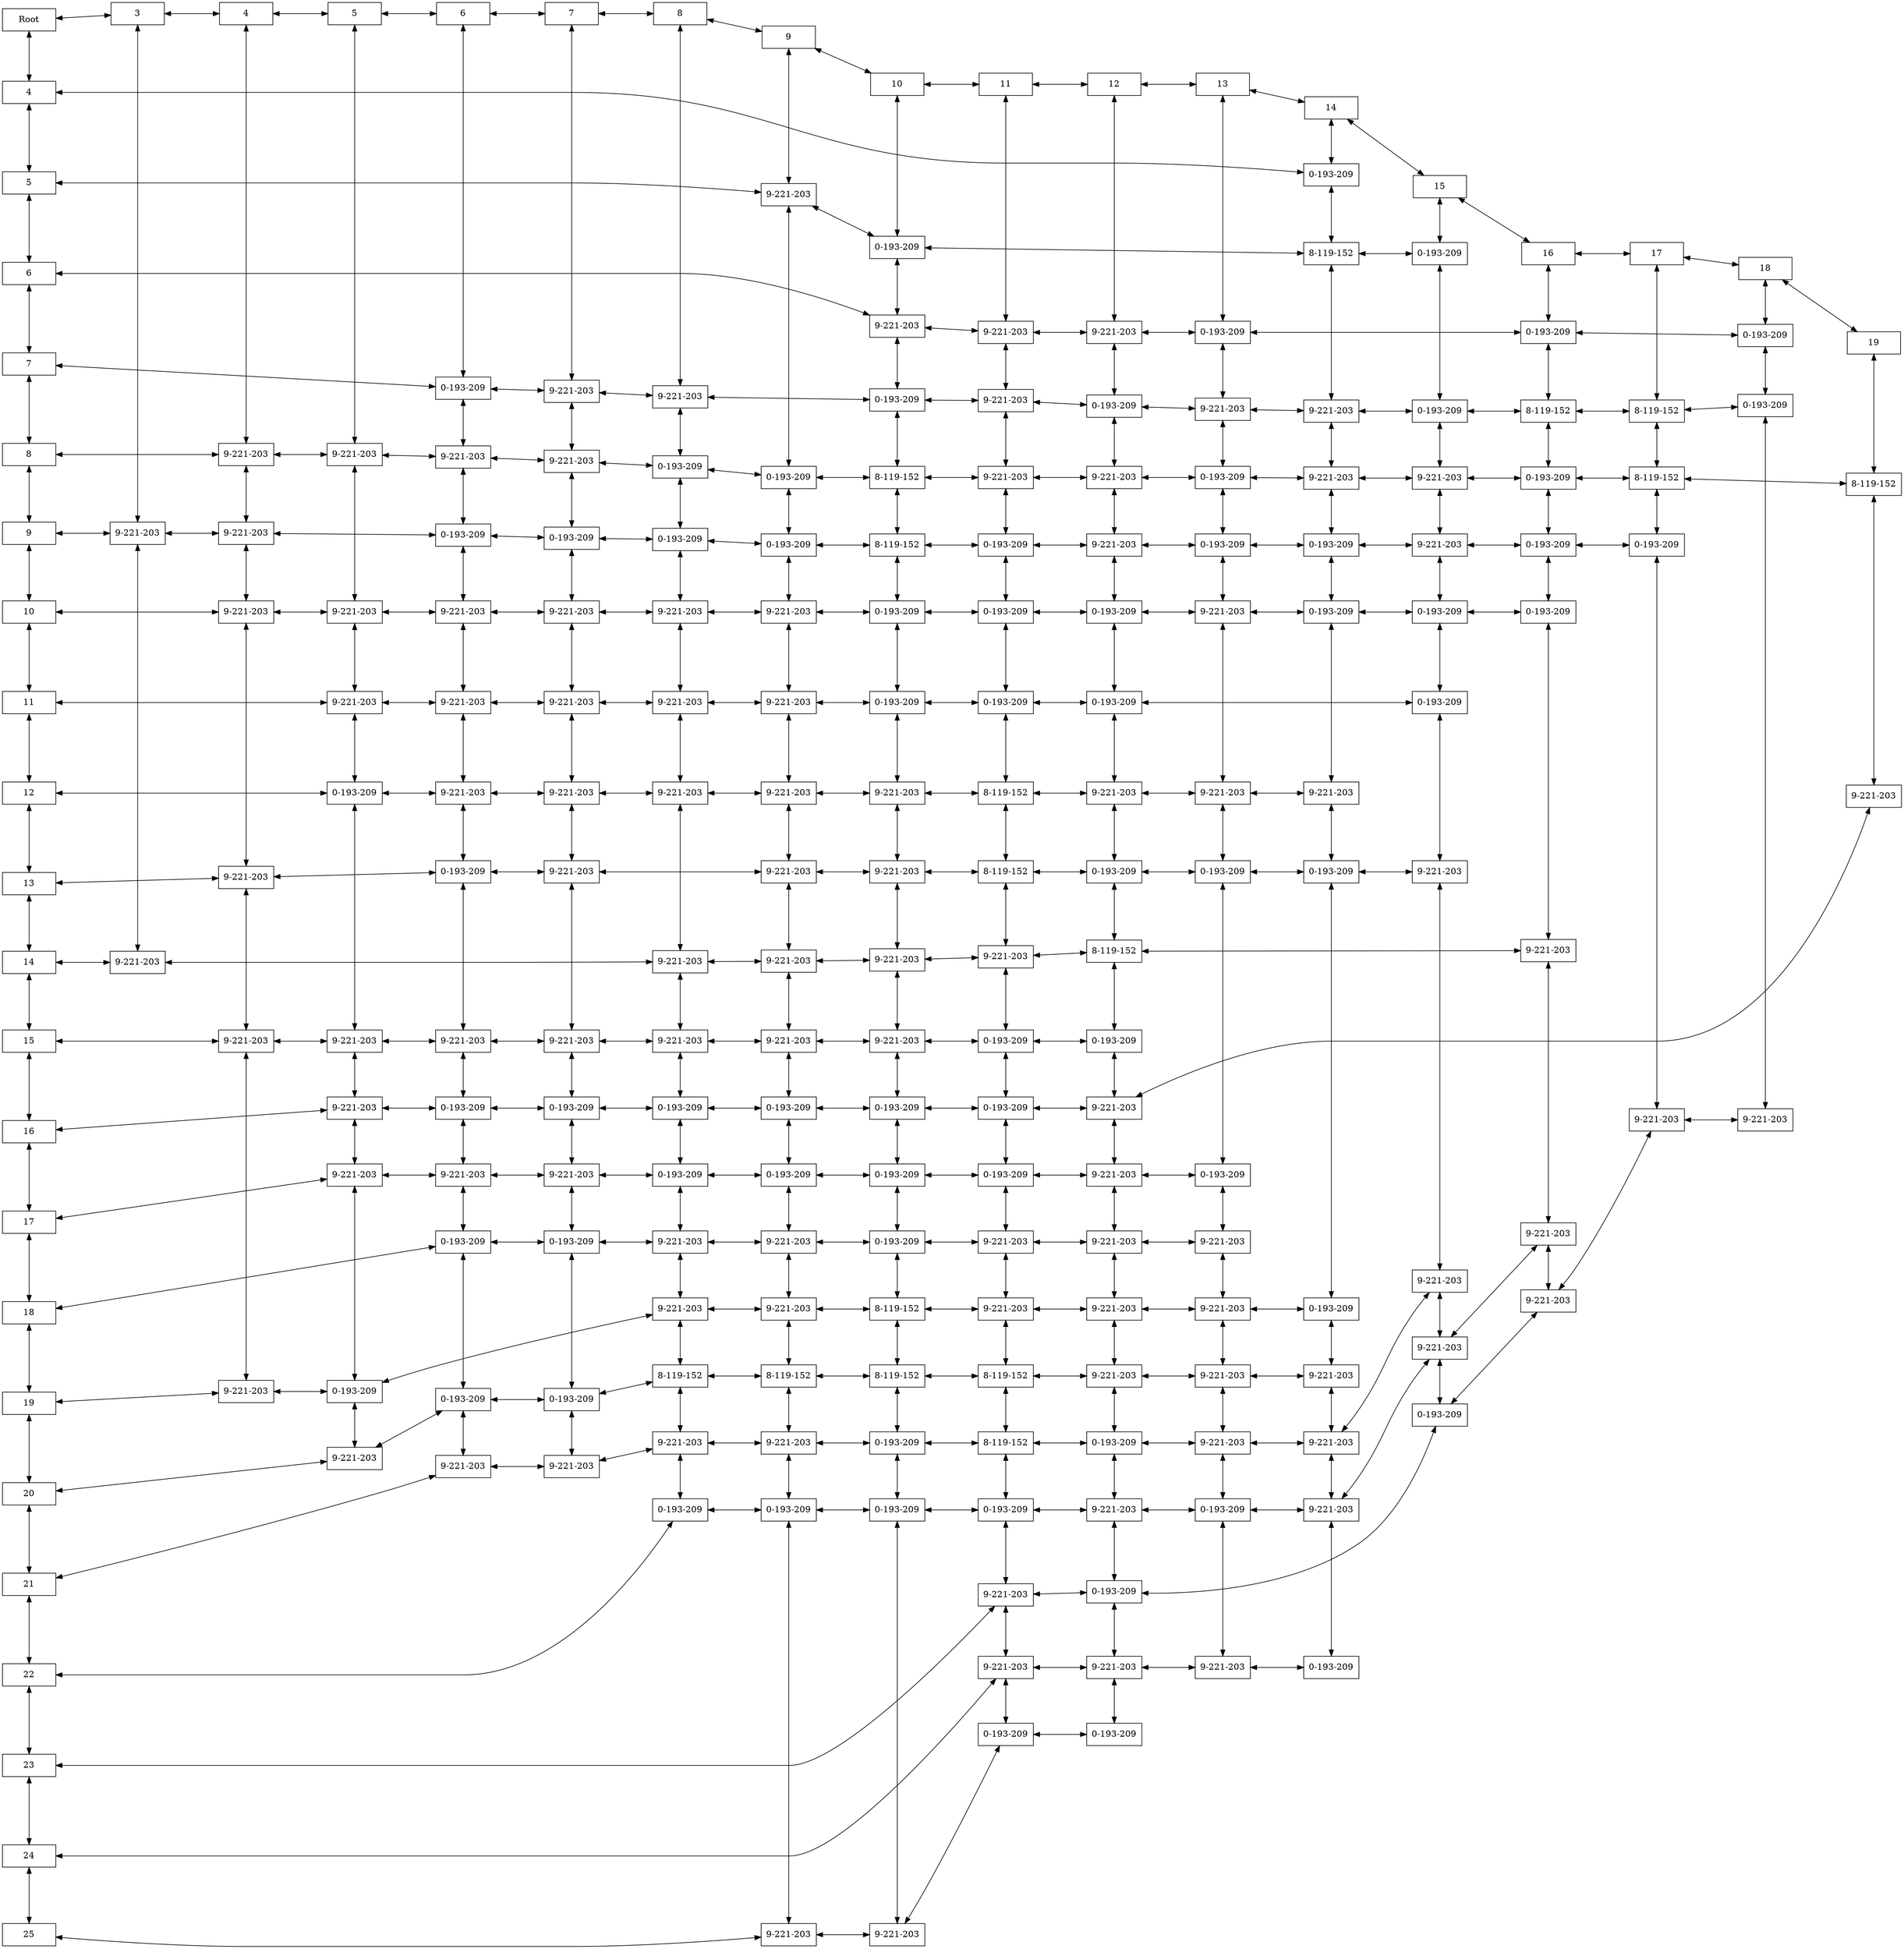 digraph {
node [shape = rectangle, height=0.5, width=1.2];
graph [nodesep = 1];
rankdir=LR;
ranksep = "1.2 equally"
"0-0"[label="Root"];
"0-3"[label="3"];
"0-4"[label="4"];
"0-5"[label="5"];
"0-6"[label="6"];
"0-7"[label="7"];
"0-8"[label="8"];
"0-9"[label="9"];
"0-10"[label="10"];
"0-11"[label="11"];
"0-12"[label="12"];
"0-13"[label="13"];
"0-14"[label="14"];
"0-15"[label="15"];
"0-16"[label="16"];
"0-17"[label="17"];
"0-18"[label="18"];
"0-19"[label="19"];
"4-0"[label="4"];
"4-14"[label="0-193-209"];
"5-0"[label="5"];
"5-9"[label="9-221-203"];
"5-10"[label="0-193-209"];
"5-14"[label="8-119-152"];
"5-15"[label="0-193-209"];
"6-0"[label="6"];
"6-10"[label="9-221-203"];
"6-11"[label="9-221-203"];
"6-12"[label="9-221-203"];
"6-13"[label="0-193-209"];
"6-16"[label="0-193-209"];
"6-18"[label="0-193-209"];
"7-0"[label="7"];
"7-6"[label="0-193-209"];
"7-7"[label="9-221-203"];
"7-8"[label="9-221-203"];
"7-10"[label="0-193-209"];
"7-11"[label="9-221-203"];
"7-12"[label="0-193-209"];
"7-13"[label="9-221-203"];
"7-14"[label="9-221-203"];
"7-15"[label="0-193-209"];
"7-16"[label="8-119-152"];
"7-17"[label="8-119-152"];
"7-18"[label="0-193-209"];
"8-0"[label="8"];
"8-4"[label="9-221-203"];
"8-5"[label="9-221-203"];
"8-6"[label="9-221-203"];
"8-7"[label="9-221-203"];
"8-8"[label="0-193-209"];
"8-9"[label="0-193-209"];
"8-10"[label="8-119-152"];
"8-11"[label="9-221-203"];
"8-12"[label="9-221-203"];
"8-13"[label="0-193-209"];
"8-14"[label="9-221-203"];
"8-15"[label="9-221-203"];
"8-16"[label="0-193-209"];
"8-17"[label="8-119-152"];
"8-19"[label="8-119-152"];
"9-0"[label="9"];
"9-3"[label="9-221-203"];
"9-4"[label="9-221-203"];
"9-6"[label="0-193-209"];
"9-7"[label="0-193-209"];
"9-8"[label="0-193-209"];
"9-9"[label="0-193-209"];
"9-10"[label="8-119-152"];
"9-11"[label="0-193-209"];
"9-12"[label="9-221-203"];
"9-13"[label="0-193-209"];
"9-14"[label="0-193-209"];
"9-15"[label="9-221-203"];
"9-16"[label="0-193-209"];
"9-17"[label="0-193-209"];
"10-0"[label="10"];
"10-4"[label="9-221-203"];
"10-5"[label="9-221-203"];
"10-6"[label="9-221-203"];
"10-7"[label="9-221-203"];
"10-8"[label="9-221-203"];
"10-9"[label="9-221-203"];
"10-10"[label="0-193-209"];
"10-11"[label="0-193-209"];
"10-12"[label="0-193-209"];
"10-13"[label="9-221-203"];
"10-14"[label="0-193-209"];
"10-15"[label="0-193-209"];
"10-16"[label="0-193-209"];
"11-0"[label="11"];
"11-5"[label="9-221-203"];
"11-6"[label="9-221-203"];
"11-7"[label="9-221-203"];
"11-8"[label="9-221-203"];
"11-9"[label="9-221-203"];
"11-10"[label="0-193-209"];
"11-11"[label="0-193-209"];
"11-12"[label="0-193-209"];
"11-15"[label="0-193-209"];
"12-0"[label="12"];
"12-5"[label="0-193-209"];
"12-6"[label="9-221-203"];
"12-7"[label="9-221-203"];
"12-8"[label="9-221-203"];
"12-9"[label="9-221-203"];
"12-10"[label="9-221-203"];
"12-11"[label="8-119-152"];
"12-12"[label="9-221-203"];
"12-13"[label="9-221-203"];
"12-14"[label="9-221-203"];
"13-0"[label="13"];
"13-4"[label="9-221-203"];
"13-6"[label="0-193-209"];
"13-7"[label="9-221-203"];
"13-9"[label="9-221-203"];
"13-10"[label="9-221-203"];
"13-11"[label="8-119-152"];
"13-12"[label="0-193-209"];
"13-13"[label="0-193-209"];
"13-14"[label="0-193-209"];
"13-15"[label="9-221-203"];
"14-0"[label="14"];
"14-3"[label="9-221-203"];
"14-8"[label="9-221-203"];
"14-9"[label="9-221-203"];
"14-10"[label="9-221-203"];
"14-11"[label="9-221-203"];
"14-12"[label="8-119-152"];
"14-16"[label="9-221-203"];
"15-0"[label="15"];
"15-4"[label="9-221-203"];
"15-5"[label="9-221-203"];
"15-6"[label="9-221-203"];
"15-7"[label="9-221-203"];
"15-8"[label="9-221-203"];
"15-9"[label="9-221-203"];
"15-10"[label="9-221-203"];
"15-11"[label="0-193-209"];
"15-12"[label="0-193-209"];
"16-0"[label="16"];
"16-5"[label="9-221-203"];
"16-6"[label="0-193-209"];
"16-7"[label="0-193-209"];
"16-8"[label="0-193-209"];
"16-9"[label="0-193-209"];
"16-10"[label="0-193-209"];
"16-11"[label="0-193-209"];
"16-12"[label="9-221-203"];
"16-19"[label="9-221-203"];
"17-0"[label="17"];
"17-5"[label="9-221-203"];
"17-6"[label="9-221-203"];
"17-7"[label="9-221-203"];
"17-8"[label="0-193-209"];
"17-9"[label="0-193-209"];
"17-10"[label="0-193-209"];
"17-11"[label="0-193-209"];
"17-12"[label="9-221-203"];
"17-13"[label="0-193-209"];
"18-0"[label="18"];
"18-6"[label="0-193-209"];
"18-7"[label="0-193-209"];
"18-8"[label="9-221-203"];
"18-9"[label="9-221-203"];
"18-10"[label="0-193-209"];
"18-11"[label="9-221-203"];
"18-12"[label="9-221-203"];
"18-13"[label="9-221-203"];
"19-0"[label="19"];
"19-4"[label="9-221-203"];
"19-5"[label="0-193-209"];
"19-8"[label="9-221-203"];
"19-9"[label="9-221-203"];
"19-10"[label="8-119-152"];
"19-11"[label="9-221-203"];
"19-12"[label="9-221-203"];
"19-13"[label="9-221-203"];
"19-14"[label="0-193-209"];
"20-0"[label="20"];
"20-5"[label="9-221-203"];
"20-6"[label="0-193-209"];
"20-7"[label="0-193-209"];
"20-8"[label="8-119-152"];
"20-9"[label="8-119-152"];
"20-10"[label="8-119-152"];
"20-11"[label="8-119-152"];
"20-12"[label="9-221-203"];
"20-13"[label="9-221-203"];
"20-14"[label="9-221-203"];
"21-0"[label="21"];
"21-6"[label="9-221-203"];
"21-7"[label="9-221-203"];
"21-8"[label="9-221-203"];
"21-9"[label="9-221-203"];
"21-10"[label="0-193-209"];
"21-11"[label="8-119-152"];
"21-12"[label="0-193-209"];
"21-13"[label="9-221-203"];
"21-14"[label="9-221-203"];
"21-15"[label="9-221-203"];
"22-0"[label="22"];
"22-8"[label="0-193-209"];
"22-9"[label="0-193-209"];
"22-10"[label="0-193-209"];
"22-11"[label="0-193-209"];
"22-12"[label="9-221-203"];
"22-13"[label="0-193-209"];
"22-14"[label="9-221-203"];
"22-15"[label="9-221-203"];
"22-16"[label="9-221-203"];
"23-0"[label="23"];
"23-11"[label="9-221-203"];
"23-12"[label="0-193-209"];
"23-15"[label="0-193-209"];
"23-16"[label="9-221-203"];
"23-17"[label="9-221-203"];
"23-18"[label="9-221-203"];
"24-0"[label="24"];
"24-11"[label="9-221-203"];
"24-12"[label="9-221-203"];
"24-13"[label="9-221-203"];
"24-14"[label="0-193-209"];
"25-0"[label="25"];
"25-9"[label="9-221-203"];
"25-10"[label="9-221-203"];
"25-11"[label="0-193-209"];
"25-12"[label="0-193-209"];
"0-0"->"4-0"[dir=both];
"0-0"->"0-3"[dir=both];
"0-3"->"9-3"[dir=both];
"0-3"->"0-4"[dir=both];
"0-4"->"8-4"[dir=both];
"0-4"->"0-5"[dir=both];
"0-5"->"8-5"[dir=both];
"0-5"->"0-6"[dir=both];
"0-6"->"7-6"[dir=both];
"0-6"->"0-7"[dir=both];
"0-7"->"7-7"[dir=both];
"0-7"->"0-8"[dir=both];
"0-8"->"7-8"[dir=both];
"0-8"->"0-9"[dir=both];
"0-9"->"5-9"[dir=both];
"0-9"->"0-10"[dir=both];
"0-10"->"5-10"[dir=both];
"0-10"->"0-11"[dir=both];
"0-11"->"6-11"[dir=both];
"0-11"->"0-12"[dir=both];
"0-12"->"6-12"[dir=both];
"0-12"->"0-13"[dir=both];
"0-13"->"6-13"[dir=both];
"0-13"->"0-14"[dir=both];
"0-14"->"4-14"[dir=both];
"0-14"->"0-15"[dir=both];
"0-15"->"5-15"[dir=both];
"0-15"->"0-16"[dir=both];
"0-16"->"6-16"[dir=both];
"0-16"->"0-17"[dir=both];
"0-17"->"7-17"[dir=both];
"0-17"->"0-18"[dir=both];
"0-18"->"6-18"[dir=both];
"0-18"->"0-19"[dir=both];
"0-19"->"8-19"[dir=both];
"4-0"->"5-0"[dir=both];
"4-0"->"4-14"[dir=both];
"4-14"->"5-14"[dir=both];
"5-0"->"6-0"[dir=both];
"5-0"->"5-9"[dir=both];
"5-9"->"8-9"[dir=both];
"5-9"->"5-10"[dir=both];
"5-10"->"6-10"[dir=both];
"5-10"->"5-14"[dir=both];
"5-14"->"7-14"[dir=both];
"5-14"->"5-15"[dir=both];
"5-15"->"7-15"[dir=both];
"6-0"->"7-0"[dir=both];
"6-0"->"6-10"[dir=both];
"6-10"->"7-10"[dir=both];
"6-10"->"6-11"[dir=both];
"6-11"->"7-11"[dir=both];
"6-11"->"6-12"[dir=both];
"6-12"->"7-12"[dir=both];
"6-12"->"6-13"[dir=both];
"6-13"->"7-13"[dir=both];
"6-13"->"6-16"[dir=both];
"6-16"->"7-16"[dir=both];
"6-16"->"6-18"[dir=both];
"6-18"->"7-18"[dir=both];
"7-0"->"8-0"[dir=both];
"7-0"->"7-6"[dir=both];
"7-6"->"8-6"[dir=both];
"7-6"->"7-7"[dir=both];
"7-7"->"8-7"[dir=both];
"7-7"->"7-8"[dir=both];
"7-8"->"8-8"[dir=both];
"7-8"->"7-10"[dir=both];
"7-10"->"8-10"[dir=both];
"7-10"->"7-11"[dir=both];
"7-11"->"8-11"[dir=both];
"7-11"->"7-12"[dir=both];
"7-12"->"8-12"[dir=both];
"7-12"->"7-13"[dir=both];
"7-13"->"8-13"[dir=both];
"7-13"->"7-14"[dir=both];
"7-14"->"8-14"[dir=both];
"7-14"->"7-15"[dir=both];
"7-15"->"8-15"[dir=both];
"7-15"->"7-16"[dir=both];
"7-16"->"8-16"[dir=both];
"7-16"->"7-17"[dir=both];
"7-17"->"8-17"[dir=both];
"7-17"->"7-18"[dir=both];
"7-18"->"23-18"[dir=both];
"8-0"->"9-0"[dir=both];
"8-0"->"8-4"[dir=both];
"8-4"->"9-4"[dir=both];
"8-4"->"8-5"[dir=both];
"8-5"->"10-5"[dir=both];
"8-5"->"8-6"[dir=both];
"8-6"->"9-6"[dir=both];
"8-6"->"8-7"[dir=both];
"8-7"->"9-7"[dir=both];
"8-7"->"8-8"[dir=both];
"8-8"->"9-8"[dir=both];
"8-8"->"8-9"[dir=both];
"8-9"->"9-9"[dir=both];
"8-9"->"8-10"[dir=both];
"8-10"->"9-10"[dir=both];
"8-10"->"8-11"[dir=both];
"8-11"->"9-11"[dir=both];
"8-11"->"8-12"[dir=both];
"8-12"->"9-12"[dir=both];
"8-12"->"8-13"[dir=both];
"8-13"->"9-13"[dir=both];
"8-13"->"8-14"[dir=both];
"8-14"->"9-14"[dir=both];
"8-14"->"8-15"[dir=both];
"8-15"->"9-15"[dir=both];
"8-15"->"8-16"[dir=both];
"8-16"->"9-16"[dir=both];
"8-16"->"8-17"[dir=both];
"8-17"->"9-17"[dir=both];
"8-17"->"8-19"[dir=both];
"8-19"->"16-19"[dir=both];
"9-0"->"10-0"[dir=both];
"9-0"->"9-3"[dir=both];
"9-3"->"14-3"[dir=both];
"9-3"->"9-4"[dir=both];
"9-4"->"10-4"[dir=both];
"9-4"->"9-6"[dir=both];
"9-6"->"10-6"[dir=both];
"9-6"->"9-7"[dir=both];
"9-7"->"10-7"[dir=both];
"9-7"->"9-8"[dir=both];
"9-8"->"10-8"[dir=both];
"9-8"->"9-9"[dir=both];
"9-9"->"10-9"[dir=both];
"9-9"->"9-10"[dir=both];
"9-10"->"10-10"[dir=both];
"9-10"->"9-11"[dir=both];
"9-11"->"10-11"[dir=both];
"9-11"->"9-12"[dir=both];
"9-12"->"10-12"[dir=both];
"9-12"->"9-13"[dir=both];
"9-13"->"10-13"[dir=both];
"9-13"->"9-14"[dir=both];
"9-14"->"10-14"[dir=both];
"9-14"->"9-15"[dir=both];
"9-15"->"10-15"[dir=both];
"9-15"->"9-16"[dir=both];
"9-16"->"10-16"[dir=both];
"9-16"->"9-17"[dir=both];
"9-17"->"23-17"[dir=both];
"10-0"->"11-0"[dir=both];
"10-0"->"10-4"[dir=both];
"10-4"->"13-4"[dir=both];
"10-4"->"10-5"[dir=both];
"10-5"->"11-5"[dir=both];
"10-5"->"10-6"[dir=both];
"10-6"->"11-6"[dir=both];
"10-6"->"10-7"[dir=both];
"10-7"->"11-7"[dir=both];
"10-7"->"10-8"[dir=both];
"10-8"->"11-8"[dir=both];
"10-8"->"10-9"[dir=both];
"10-9"->"11-9"[dir=both];
"10-9"->"10-10"[dir=both];
"10-10"->"11-10"[dir=both];
"10-10"->"10-11"[dir=both];
"10-11"->"11-11"[dir=both];
"10-11"->"10-12"[dir=both];
"10-12"->"11-12"[dir=both];
"10-12"->"10-13"[dir=both];
"10-13"->"12-13"[dir=both];
"10-13"->"10-14"[dir=both];
"10-14"->"12-14"[dir=both];
"10-14"->"10-15"[dir=both];
"10-15"->"11-15"[dir=both];
"10-15"->"10-16"[dir=both];
"10-16"->"14-16"[dir=both];
"11-0"->"12-0"[dir=both];
"11-0"->"11-5"[dir=both];
"11-5"->"12-5"[dir=both];
"11-5"->"11-6"[dir=both];
"11-6"->"12-6"[dir=both];
"11-6"->"11-7"[dir=both];
"11-7"->"12-7"[dir=both];
"11-7"->"11-8"[dir=both];
"11-8"->"12-8"[dir=both];
"11-8"->"11-9"[dir=both];
"11-9"->"12-9"[dir=both];
"11-9"->"11-10"[dir=both];
"11-10"->"12-10"[dir=both];
"11-10"->"11-11"[dir=both];
"11-11"->"12-11"[dir=both];
"11-11"->"11-12"[dir=both];
"11-12"->"12-12"[dir=both];
"11-12"->"11-15"[dir=both];
"11-15"->"13-15"[dir=both];
"12-0"->"13-0"[dir=both];
"12-0"->"12-5"[dir=both];
"12-5"->"15-5"[dir=both];
"12-5"->"12-6"[dir=both];
"12-6"->"13-6"[dir=both];
"12-6"->"12-7"[dir=both];
"12-7"->"13-7"[dir=both];
"12-7"->"12-8"[dir=both];
"12-8"->"14-8"[dir=both];
"12-8"->"12-9"[dir=both];
"12-9"->"13-9"[dir=both];
"12-9"->"12-10"[dir=both];
"12-10"->"13-10"[dir=both];
"12-10"->"12-11"[dir=both];
"12-11"->"13-11"[dir=both];
"12-11"->"12-12"[dir=both];
"12-12"->"13-12"[dir=both];
"12-12"->"12-13"[dir=both];
"12-13"->"13-13"[dir=both];
"12-13"->"12-14"[dir=both];
"12-14"->"13-14"[dir=both];
"13-0"->"14-0"[dir=both];
"13-0"->"13-4"[dir=both];
"13-4"->"15-4"[dir=both];
"13-4"->"13-6"[dir=both];
"13-6"->"15-6"[dir=both];
"13-6"->"13-7"[dir=both];
"13-7"->"15-7"[dir=both];
"13-7"->"13-9"[dir=both];
"13-9"->"14-9"[dir=both];
"13-9"->"13-10"[dir=both];
"13-10"->"14-10"[dir=both];
"13-10"->"13-11"[dir=both];
"13-11"->"14-11"[dir=both];
"13-11"->"13-12"[dir=both];
"13-12"->"14-12"[dir=both];
"13-12"->"13-13"[dir=both];
"13-13"->"17-13"[dir=both];
"13-13"->"13-14"[dir=both];
"13-14"->"19-14"[dir=both];
"13-14"->"13-15"[dir=both];
"13-15"->"21-15"[dir=both];
"14-0"->"15-0"[dir=both];
"14-0"->"14-3"[dir=both];
"14-3"->"14-8"[dir=both];
"14-8"->"15-8"[dir=both];
"14-8"->"14-9"[dir=both];
"14-9"->"15-9"[dir=both];
"14-9"->"14-10"[dir=both];
"14-10"->"15-10"[dir=both];
"14-10"->"14-11"[dir=both];
"14-11"->"15-11"[dir=both];
"14-11"->"14-12"[dir=both];
"14-12"->"15-12"[dir=both];
"14-12"->"14-16"[dir=both];
"14-16"->"22-16"[dir=both];
"15-0"->"16-0"[dir=both];
"15-0"->"15-4"[dir=both];
"15-4"->"19-4"[dir=both];
"15-4"->"15-5"[dir=both];
"15-5"->"16-5"[dir=both];
"15-5"->"15-6"[dir=both];
"15-6"->"16-6"[dir=both];
"15-6"->"15-7"[dir=both];
"15-7"->"16-7"[dir=both];
"15-7"->"15-8"[dir=both];
"15-8"->"16-8"[dir=both];
"15-8"->"15-9"[dir=both];
"15-9"->"16-9"[dir=both];
"15-9"->"15-10"[dir=both];
"15-10"->"16-10"[dir=both];
"15-10"->"15-11"[dir=both];
"15-11"->"16-11"[dir=both];
"15-11"->"15-12"[dir=both];
"15-12"->"16-12"[dir=both];
"16-0"->"17-0"[dir=both];
"16-0"->"16-5"[dir=both];
"16-5"->"17-5"[dir=both];
"16-5"->"16-6"[dir=both];
"16-6"->"17-6"[dir=both];
"16-6"->"16-7"[dir=both];
"16-7"->"17-7"[dir=both];
"16-7"->"16-8"[dir=both];
"16-8"->"17-8"[dir=both];
"16-8"->"16-9"[dir=both];
"16-9"->"17-9"[dir=both];
"16-9"->"16-10"[dir=both];
"16-10"->"17-10"[dir=both];
"16-10"->"16-11"[dir=both];
"16-11"->"17-11"[dir=both];
"16-11"->"16-12"[dir=both];
"16-12"->"17-12"[dir=both];
"16-12"->"16-19"[dir=both];
"17-0"->"18-0"[dir=both];
"17-0"->"17-5"[dir=both];
"17-5"->"19-5"[dir=both];
"17-5"->"17-6"[dir=both];
"17-6"->"18-6"[dir=both];
"17-6"->"17-7"[dir=both];
"17-7"->"18-7"[dir=both];
"17-7"->"17-8"[dir=both];
"17-8"->"18-8"[dir=both];
"17-8"->"17-9"[dir=both];
"17-9"->"18-9"[dir=both];
"17-9"->"17-10"[dir=both];
"17-10"->"18-10"[dir=both];
"17-10"->"17-11"[dir=both];
"17-11"->"18-11"[dir=both];
"17-11"->"17-12"[dir=both];
"17-12"->"18-12"[dir=both];
"17-12"->"17-13"[dir=both];
"17-13"->"18-13"[dir=both];
"18-0"->"19-0"[dir=both];
"18-0"->"18-6"[dir=both];
"18-6"->"20-6"[dir=both];
"18-6"->"18-7"[dir=both];
"18-7"->"20-7"[dir=both];
"18-7"->"18-8"[dir=both];
"18-8"->"19-8"[dir=both];
"18-8"->"18-9"[dir=both];
"18-9"->"19-9"[dir=both];
"18-9"->"18-10"[dir=both];
"18-10"->"19-10"[dir=both];
"18-10"->"18-11"[dir=both];
"18-11"->"19-11"[dir=both];
"18-11"->"18-12"[dir=both];
"18-12"->"19-12"[dir=both];
"18-12"->"18-13"[dir=both];
"18-13"->"19-13"[dir=both];
"19-0"->"20-0"[dir=both];
"19-0"->"19-4"[dir=both];
"19-4"->"19-5"[dir=both];
"19-5"->"20-5"[dir=both];
"19-5"->"19-8"[dir=both];
"19-8"->"20-8"[dir=both];
"19-8"->"19-9"[dir=both];
"19-9"->"20-9"[dir=both];
"19-9"->"19-10"[dir=both];
"19-10"->"20-10"[dir=both];
"19-10"->"19-11"[dir=both];
"19-11"->"20-11"[dir=both];
"19-11"->"19-12"[dir=both];
"19-12"->"20-12"[dir=both];
"19-12"->"19-13"[dir=both];
"19-13"->"20-13"[dir=both];
"19-13"->"19-14"[dir=both];
"19-14"->"20-14"[dir=both];
"20-0"->"21-0"[dir=both];
"20-0"->"20-5"[dir=both];
"20-5"->"20-6"[dir=both];
"20-6"->"21-6"[dir=both];
"20-6"->"20-7"[dir=both];
"20-7"->"21-7"[dir=both];
"20-7"->"20-8"[dir=both];
"20-8"->"21-8"[dir=both];
"20-8"->"20-9"[dir=both];
"20-9"->"21-9"[dir=both];
"20-9"->"20-10"[dir=both];
"20-10"->"21-10"[dir=both];
"20-10"->"20-11"[dir=both];
"20-11"->"21-11"[dir=both];
"20-11"->"20-12"[dir=both];
"20-12"->"21-12"[dir=both];
"20-12"->"20-13"[dir=both];
"20-13"->"21-13"[dir=both];
"20-13"->"20-14"[dir=both];
"20-14"->"21-14"[dir=both];
"21-0"->"22-0"[dir=both];
"21-0"->"21-6"[dir=both];
"21-6"->"21-7"[dir=both];
"21-7"->"21-8"[dir=both];
"21-8"->"22-8"[dir=both];
"21-8"->"21-9"[dir=both];
"21-9"->"22-9"[dir=both];
"21-9"->"21-10"[dir=both];
"21-10"->"22-10"[dir=both];
"21-10"->"21-11"[dir=both];
"21-11"->"22-11"[dir=both];
"21-11"->"21-12"[dir=both];
"21-12"->"22-12"[dir=both];
"21-12"->"21-13"[dir=both];
"21-13"->"22-13"[dir=both];
"21-13"->"21-14"[dir=both];
"21-14"->"22-14"[dir=both];
"21-14"->"21-15"[dir=both];
"21-15"->"22-15"[dir=both];
"22-0"->"23-0"[dir=both];
"22-0"->"22-8"[dir=both];
"22-8"->"22-9"[dir=both];
"22-9"->"25-9"[dir=both];
"22-9"->"22-10"[dir=both];
"22-10"->"25-10"[dir=both];
"22-10"->"22-11"[dir=both];
"22-11"->"23-11"[dir=both];
"22-11"->"22-12"[dir=both];
"22-12"->"23-12"[dir=both];
"22-12"->"22-13"[dir=both];
"22-13"->"24-13"[dir=both];
"22-13"->"22-14"[dir=both];
"22-14"->"24-14"[dir=both];
"22-14"->"22-15"[dir=both];
"22-15"->"23-15"[dir=both];
"22-15"->"22-16"[dir=both];
"22-16"->"23-16"[dir=both];
"23-0"->"24-0"[dir=both];
"23-0"->"23-11"[dir=both];
"23-11"->"24-11"[dir=both];
"23-11"->"23-12"[dir=both];
"23-12"->"24-12"[dir=both];
"23-12"->"23-15"[dir=both];
"23-15"->"23-16"[dir=both];
"23-16"->"23-17"[dir=both];
"23-17"->"23-18"[dir=both];
"24-0"->"25-0"[dir=both];
"24-0"->"24-11"[dir=both];
"24-11"->"25-11"[dir=both];
"24-11"->"24-12"[dir=both];
"24-12"->"25-12"[dir=both];
"24-12"->"24-13"[dir=both];
"24-13"->"24-14"[dir=both];
"25-0"->"25-9"[dir=both];
"25-9"->"25-10"[dir=both];
"25-10"->"25-11"[dir=both];
"25-11"->"25-12"[dir=both];
{ rank=same; "0-0" "4-0" "5-0" "6-0" "7-0" "8-0" "9-0" "10-0" "11-0" "12-0" "13-0" "14-0" "15-0" "16-0" "17-0" "18-0" "19-0" "20-0" "21-0" "22-0" "23-0" "24-0" "25-0" };
{ rank=same; "0-3" "9-3" "14-3" };
{ rank=same; "0-4" "8-4" "9-4" "10-4" "13-4" "15-4" "19-4" };
{ rank=same; "0-5" "8-5" "10-5" "11-5" "12-5" "15-5" "16-5" "17-5" "19-5" "20-5" };
{ rank=same; "0-6" "7-6" "8-6" "9-6" "10-6" "11-6" "12-6" "13-6" "15-6" "16-6" "17-6" "18-6" "20-6" "21-6" };
{ rank=same; "0-7" "7-7" "8-7" "9-7" "10-7" "11-7" "12-7" "13-7" "15-7" "16-7" "17-7" "18-7" "20-7" "21-7" };
{ rank=same; "0-8" "7-8" "8-8" "9-8" "10-8" "11-8" "12-8" "14-8" "15-8" "16-8" "17-8" "18-8" "19-8" "20-8" "21-8" "22-8" };
{ rank=same; "0-9" "5-9" "8-9" "9-9" "10-9" "11-9" "12-9" "13-9" "14-9" "15-9" "16-9" "17-9" "18-9" "19-9" "20-9" "21-9" "22-9" "25-9" };
{ rank=same; "0-10" "5-10" "6-10" "7-10" "8-10" "9-10" "10-10" "11-10" "12-10" "13-10" "14-10" "15-10" "16-10" "17-10" "18-10" "19-10" "20-10" "21-10" "22-10" "25-10" };
{ rank=same; "0-11" "6-11" "7-11" "8-11" "9-11" "10-11" "11-11" "12-11" "13-11" "14-11" "15-11" "16-11" "17-11" "18-11" "19-11" "20-11" "21-11" "22-11" "23-11" "24-11" "25-11" };
{ rank=same; "0-12" "6-12" "7-12" "8-12" "9-12" "10-12" "11-12" "12-12" "13-12" "14-12" "15-12" "16-12" "17-12" "18-12" "19-12" "20-12" "21-12" "22-12" "23-12" "24-12" "25-12" };
{ rank=same; "0-13" "6-13" "7-13" "8-13" "9-13" "10-13" "12-13" "13-13" "17-13" "18-13" "19-13" "20-13" "21-13" "22-13" "24-13" };
{ rank=same; "0-14" "4-14" "5-14" "7-14" "8-14" "9-14" "10-14" "12-14" "13-14" "19-14" "20-14" "21-14" "22-14" "24-14" };
{ rank=same; "0-15" "5-15" "7-15" "8-15" "9-15" "10-15" "11-15" "13-15" "21-15" "22-15" "23-15" };
{ rank=same; "0-16" "6-16" "7-16" "8-16" "9-16" "10-16" "14-16" "22-16" "23-16" };
{ rank=same; "0-17" "7-17" "8-17" "9-17" "23-17" };
{ rank=same; "0-18" "6-18" "7-18" "23-18" };
{ rank=same; "0-19" "8-19" "16-19" };
}